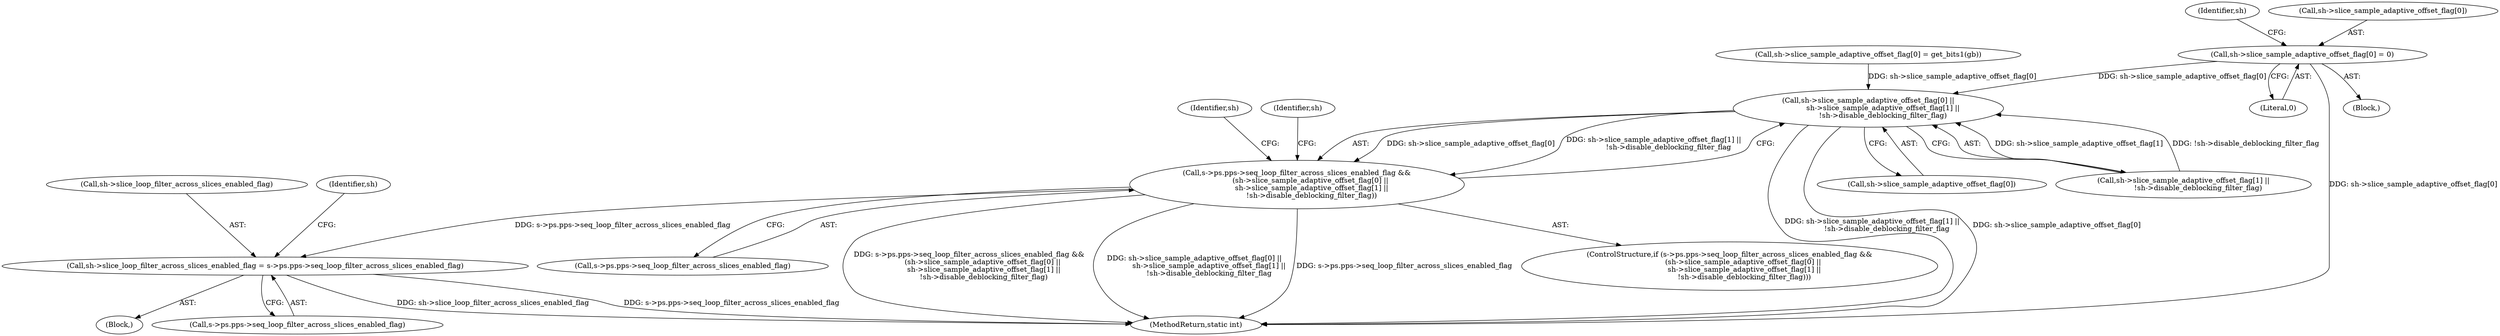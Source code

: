 digraph "0_FFmpeg_54655623a82632e7624714d7b2a3e039dc5faa7e_0@array" {
"1001069" [label="(Call,sh->slice_sample_adaptive_offset_flag[0] = 0)"];
"1001732" [label="(Call,sh->slice_sample_adaptive_offset_flag[0] ||\n             sh->slice_sample_adaptive_offset_flag[1] ||\n             !sh->disable_deblocking_filter_flag)"];
"1001724" [label="(Call,s->ps.pps->seq_loop_filter_across_slices_enabled_flag &&\n            (sh->slice_sample_adaptive_offset_flag[0] ||\n             sh->slice_sample_adaptive_offset_flag[1] ||\n             !sh->disable_deblocking_filter_flag))"];
"1001757" [label="(Call,sh->slice_loop_filter_across_slices_enabled_flag = s->ps.pps->seq_loop_filter_across_slices_enabled_flag)"];
"1001724" [label="(Call,s->ps.pps->seq_loop_filter_across_slices_enabled_flag &&\n            (sh->slice_sample_adaptive_offset_flag[0] ||\n             sh->slice_sample_adaptive_offset_flag[1] ||\n             !sh->disable_deblocking_filter_flag))"];
"1001075" [label="(Literal,0)"];
"1001079" [label="(Identifier,sh)"];
"1001069" [label="(Call,sh->slice_sample_adaptive_offset_flag[0] = 0)"];
"1001758" [label="(Call,sh->slice_loop_filter_across_slices_enabled_flag)"];
"1001036" [label="(Call,sh->slice_sample_adaptive_offset_flag[0] = get_bits1(gb))"];
"1001732" [label="(Call,sh->slice_sample_adaptive_offset_flag[0] ||\n             sh->slice_sample_adaptive_offset_flag[1] ||\n             !sh->disable_deblocking_filter_flag)"];
"1001725" [label="(Call,s->ps.pps->seq_loop_filter_across_slices_enabled_flag)"];
"1001756" [label="(Block,)"];
"1002212" [label="(MethodReturn,static int)"];
"1001733" [label="(Call,sh->slice_sample_adaptive_offset_flag[0])"];
"1001761" [label="(Call,s->ps.pps->seq_loop_filter_across_slices_enabled_flag)"];
"1001068" [label="(Block,)"];
"1001751" [label="(Identifier,sh)"];
"1001723" [label="(ControlStructure,if (s->ps.pps->seq_loop_filter_across_slices_enabled_flag &&\n            (sh->slice_sample_adaptive_offset_flag[0] ||\n             sh->slice_sample_adaptive_offset_flag[1] ||\n             !sh->disable_deblocking_filter_flag)))"];
"1001757" [label="(Call,sh->slice_loop_filter_across_slices_enabled_flag = s->ps.pps->seq_loop_filter_across_slices_enabled_flag)"];
"1001785" [label="(Identifier,sh)"];
"1001070" [label="(Call,sh->slice_sample_adaptive_offset_flag[0])"];
"1001759" [label="(Identifier,sh)"];
"1001738" [label="(Call,sh->slice_sample_adaptive_offset_flag[1] ||\n             !sh->disable_deblocking_filter_flag)"];
"1001069" -> "1001068"  [label="AST: "];
"1001069" -> "1001075"  [label="CFG: "];
"1001070" -> "1001069"  [label="AST: "];
"1001075" -> "1001069"  [label="AST: "];
"1001079" -> "1001069"  [label="CFG: "];
"1001069" -> "1002212"  [label="DDG: sh->slice_sample_adaptive_offset_flag[0]"];
"1001069" -> "1001732"  [label="DDG: sh->slice_sample_adaptive_offset_flag[0]"];
"1001732" -> "1001724"  [label="AST: "];
"1001732" -> "1001733"  [label="CFG: "];
"1001732" -> "1001738"  [label="CFG: "];
"1001733" -> "1001732"  [label="AST: "];
"1001738" -> "1001732"  [label="AST: "];
"1001724" -> "1001732"  [label="CFG: "];
"1001732" -> "1002212"  [label="DDG: sh->slice_sample_adaptive_offset_flag[1] ||\n             !sh->disable_deblocking_filter_flag"];
"1001732" -> "1002212"  [label="DDG: sh->slice_sample_adaptive_offset_flag[0]"];
"1001732" -> "1001724"  [label="DDG: sh->slice_sample_adaptive_offset_flag[0]"];
"1001732" -> "1001724"  [label="DDG: sh->slice_sample_adaptive_offset_flag[1] ||\n             !sh->disable_deblocking_filter_flag"];
"1001036" -> "1001732"  [label="DDG: sh->slice_sample_adaptive_offset_flag[0]"];
"1001738" -> "1001732"  [label="DDG: sh->slice_sample_adaptive_offset_flag[1]"];
"1001738" -> "1001732"  [label="DDG: !sh->disable_deblocking_filter_flag"];
"1001724" -> "1001723"  [label="AST: "];
"1001724" -> "1001725"  [label="CFG: "];
"1001725" -> "1001724"  [label="AST: "];
"1001751" -> "1001724"  [label="CFG: "];
"1001759" -> "1001724"  [label="CFG: "];
"1001724" -> "1002212"  [label="DDG: s->ps.pps->seq_loop_filter_across_slices_enabled_flag &&\n            (sh->slice_sample_adaptive_offset_flag[0] ||\n             sh->slice_sample_adaptive_offset_flag[1] ||\n             !sh->disable_deblocking_filter_flag)"];
"1001724" -> "1002212"  [label="DDG: sh->slice_sample_adaptive_offset_flag[0] ||\n             sh->slice_sample_adaptive_offset_flag[1] ||\n             !sh->disable_deblocking_filter_flag"];
"1001724" -> "1002212"  [label="DDG: s->ps.pps->seq_loop_filter_across_slices_enabled_flag"];
"1001724" -> "1001757"  [label="DDG: s->ps.pps->seq_loop_filter_across_slices_enabled_flag"];
"1001757" -> "1001756"  [label="AST: "];
"1001757" -> "1001761"  [label="CFG: "];
"1001758" -> "1001757"  [label="AST: "];
"1001761" -> "1001757"  [label="AST: "];
"1001785" -> "1001757"  [label="CFG: "];
"1001757" -> "1002212"  [label="DDG: sh->slice_loop_filter_across_slices_enabled_flag"];
"1001757" -> "1002212"  [label="DDG: s->ps.pps->seq_loop_filter_across_slices_enabled_flag"];
}
